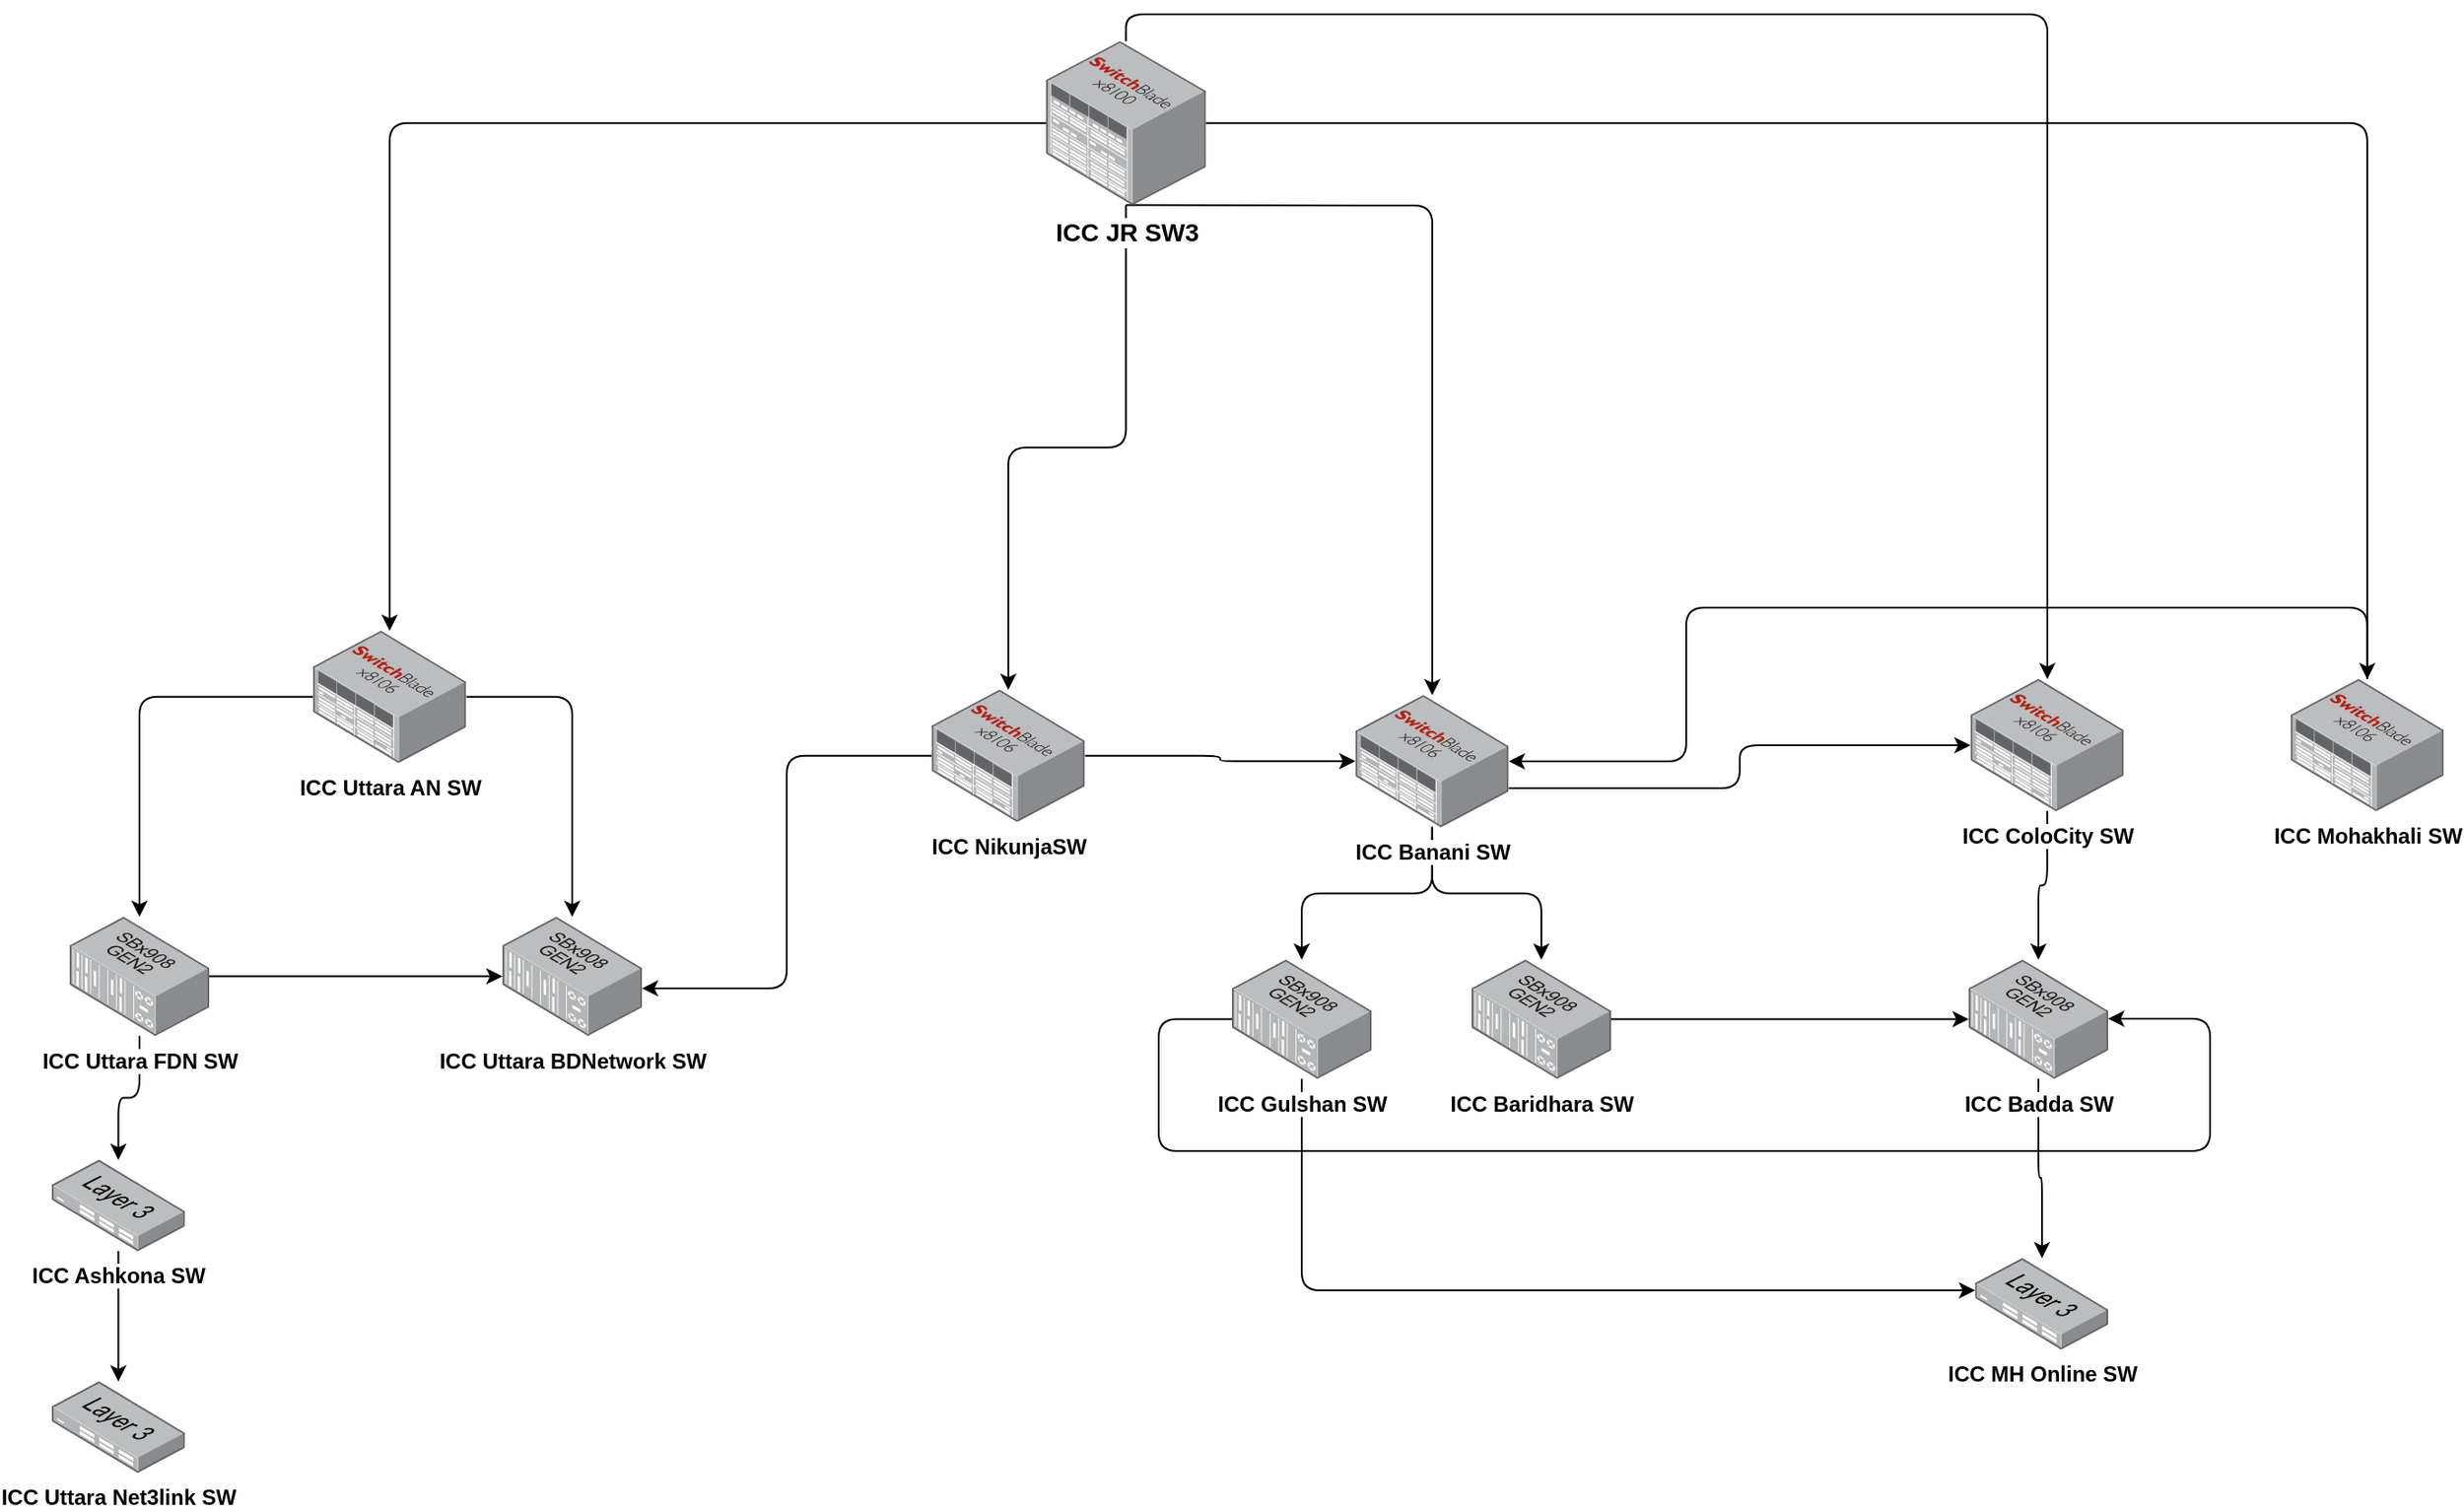 <mxfile version="24.4.13" type="github">
  <diagram name="Page-1" id="oymyzgAdMH7DhDLPlfsh">
    <mxGraphModel dx="2000" dy="1069" grid="0" gridSize="10" guides="1" tooltips="1" connect="1" arrows="1" fold="1" page="0" pageScale="1" pageWidth="850" pageHeight="1100" math="0" shadow="0">
      <root>
        <mxCell id="0" />
        <mxCell id="1" parent="0" />
        <mxCell id="rMVXhhpvCv358xQYykOc-16" style="edgeStyle=orthogonalEdgeStyle;orthogonalLoop=1;jettySize=auto;html=1;" edge="1" parent="1" source="rMVXhhpvCv358xQYykOc-1" target="rMVXhhpvCv358xQYykOc-2">
          <mxGeometry relative="1" as="geometry" />
        </mxCell>
        <mxCell id="rMVXhhpvCv358xQYykOc-22" style="edgeStyle=orthogonalEdgeStyle;orthogonalLoop=1;jettySize=auto;html=1;" edge="1" parent="1" source="rMVXhhpvCv358xQYykOc-1" target="rMVXhhpvCv358xQYykOc-3">
          <mxGeometry relative="1" as="geometry" />
        </mxCell>
        <mxCell id="rMVXhhpvCv358xQYykOc-25" style="edgeStyle=orthogonalEdgeStyle;orthogonalLoop=1;jettySize=auto;html=1;" edge="1" parent="1" source="rMVXhhpvCv358xQYykOc-1" target="rMVXhhpvCv358xQYykOc-6">
          <mxGeometry relative="1" as="geometry" />
        </mxCell>
        <mxCell id="rMVXhhpvCv358xQYykOc-26" style="edgeStyle=orthogonalEdgeStyle;orthogonalLoop=1;jettySize=auto;html=1;" edge="1" parent="1" source="rMVXhhpvCv358xQYykOc-1" target="rMVXhhpvCv358xQYykOc-4">
          <mxGeometry relative="1" as="geometry">
            <Array as="points">
              <mxPoint x="278" y="-5" />
              <mxPoint x="793" y="-5" />
            </Array>
          </mxGeometry>
        </mxCell>
        <mxCell id="rMVXhhpvCv358xQYykOc-27" style="edgeStyle=orthogonalEdgeStyle;orthogonalLoop=1;jettySize=auto;html=1;" edge="1" parent="1" source="rMVXhhpvCv358xQYykOc-1" target="rMVXhhpvCv358xQYykOc-5">
          <mxGeometry relative="1" as="geometry">
            <Array as="points">
              <mxPoint x="449" y="102" />
            </Array>
          </mxGeometry>
        </mxCell>
        <mxCell id="rMVXhhpvCv358xQYykOc-1" value="&lt;b style=&quot;&quot;&gt;&lt;font style=&quot;font-size: 14px;&quot;&gt;ICC JR SW3&lt;/font&gt;&lt;/b&gt;" style="image;points=[];aspect=fixed;html=1;align=center;shadow=0;dashed=0;image=img/lib/allied_telesis/switch/Modular_Switch_SBx8112.svg;" vertex="1" parent="1">
          <mxGeometry x="233" y="10" width="89.4" height="91.8" as="geometry" />
        </mxCell>
        <mxCell id="rMVXhhpvCv358xQYykOc-17" style="edgeStyle=orthogonalEdgeStyle;orthogonalLoop=1;jettySize=auto;html=1;" edge="1" parent="1" source="rMVXhhpvCv358xQYykOc-2" target="rMVXhhpvCv358xQYykOc-7">
          <mxGeometry relative="1" as="geometry" />
        </mxCell>
        <mxCell id="rMVXhhpvCv358xQYykOc-18" style="edgeStyle=orthogonalEdgeStyle;orthogonalLoop=1;jettySize=auto;html=1;" edge="1" parent="1" source="rMVXhhpvCv358xQYykOc-2" target="rMVXhhpvCv358xQYykOc-8">
          <mxGeometry relative="1" as="geometry" />
        </mxCell>
        <mxCell id="rMVXhhpvCv358xQYykOc-2" value="&lt;b&gt;ICC Uttara AN SW&lt;/b&gt;" style="image;points=[];aspect=fixed;html=1;align=center;shadow=0;dashed=0;image=img/lib/allied_telesis/switch/Modular_Switch_SBx8106.svg;" vertex="1" parent="1">
          <mxGeometry x="-177" y="340" width="85.8" height="73.8" as="geometry" />
        </mxCell>
        <mxCell id="rMVXhhpvCv358xQYykOc-39" style="edgeStyle=orthogonalEdgeStyle;orthogonalLoop=1;jettySize=auto;html=1;" edge="1" parent="1" source="rMVXhhpvCv358xQYykOc-3" target="rMVXhhpvCv358xQYykOc-5">
          <mxGeometry relative="1" as="geometry" />
        </mxCell>
        <mxCell id="rMVXhhpvCv358xQYykOc-3" value="&lt;b&gt;ICC NikunjaSW&lt;/b&gt;" style="image;points=[];aspect=fixed;html=1;align=center;shadow=0;dashed=0;image=img/lib/allied_telesis/switch/Modular_Switch_SBx8106.svg;" vertex="1" parent="1">
          <mxGeometry x="169" y="373" width="85.8" height="73.8" as="geometry" />
        </mxCell>
        <mxCell id="rMVXhhpvCv358xQYykOc-37" style="edgeStyle=orthogonalEdgeStyle;orthogonalLoop=1;jettySize=auto;html=1;" edge="1" parent="1" source="rMVXhhpvCv358xQYykOc-4" target="rMVXhhpvCv358xQYykOc-30">
          <mxGeometry relative="1" as="geometry" />
        </mxCell>
        <mxCell id="rMVXhhpvCv358xQYykOc-4" value="&lt;b&gt;ICC ColoCity SW&lt;/b&gt;" style="image;points=[];aspect=fixed;html=1;align=center;shadow=0;dashed=0;image=img/lib/allied_telesis/switch/Modular_Switch_SBx8106.svg;" vertex="1" parent="1">
          <mxGeometry x="750" y="367" width="85.8" height="73.8" as="geometry" />
        </mxCell>
        <mxCell id="rMVXhhpvCv358xQYykOc-33" style="edgeStyle=orthogonalEdgeStyle;orthogonalLoop=1;jettySize=auto;html=1;" edge="1" parent="1" source="rMVXhhpvCv358xQYykOc-5" target="rMVXhhpvCv358xQYykOc-28">
          <mxGeometry relative="1" as="geometry" />
        </mxCell>
        <mxCell id="rMVXhhpvCv358xQYykOc-34" style="edgeStyle=orthogonalEdgeStyle;orthogonalLoop=1;jettySize=auto;html=1;" edge="1" parent="1" source="rMVXhhpvCv358xQYykOc-5" target="rMVXhhpvCv358xQYykOc-29">
          <mxGeometry relative="1" as="geometry" />
        </mxCell>
        <mxCell id="rMVXhhpvCv358xQYykOc-43" style="edgeStyle=orthogonalEdgeStyle;orthogonalLoop=1;jettySize=auto;html=1;" edge="1" parent="1" source="rMVXhhpvCv358xQYykOc-5" target="rMVXhhpvCv358xQYykOc-4">
          <mxGeometry relative="1" as="geometry">
            <Array as="points">
              <mxPoint x="621" y="428" />
              <mxPoint x="621" y="404" />
            </Array>
          </mxGeometry>
        </mxCell>
        <mxCell id="rMVXhhpvCv358xQYykOc-5" value="&lt;b&gt;ICC Banani SW&lt;/b&gt;" style="image;points=[];aspect=fixed;html=1;align=center;shadow=0;dashed=0;image=img/lib/allied_telesis/switch/Modular_Switch_SBx8106.svg;" vertex="1" parent="1">
          <mxGeometry x="406" y="376" width="85.8" height="73.8" as="geometry" />
        </mxCell>
        <mxCell id="rMVXhhpvCv358xQYykOc-36" style="edgeStyle=orthogonalEdgeStyle;orthogonalLoop=1;jettySize=auto;html=1;" edge="1" parent="1" source="rMVXhhpvCv358xQYykOc-6" target="rMVXhhpvCv358xQYykOc-5">
          <mxGeometry relative="1" as="geometry">
            <Array as="points">
              <mxPoint x="972" y="327" />
              <mxPoint x="591" y="327" />
              <mxPoint x="591" y="413" />
            </Array>
          </mxGeometry>
        </mxCell>
        <mxCell id="rMVXhhpvCv358xQYykOc-6" value="&lt;b&gt;ICC Mohakhali SW&lt;/b&gt;" style="image;points=[];aspect=fixed;html=1;align=center;shadow=0;dashed=0;image=img/lib/allied_telesis/switch/Modular_Switch_SBx8106.svg;" vertex="1" parent="1">
          <mxGeometry x="929" y="367" width="85.8" height="73.8" as="geometry" />
        </mxCell>
        <mxCell id="rMVXhhpvCv358xQYykOc-19" style="edgeStyle=orthogonalEdgeStyle;orthogonalLoop=1;jettySize=auto;html=1;" edge="1" parent="1" source="rMVXhhpvCv358xQYykOc-7" target="rMVXhhpvCv358xQYykOc-11">
          <mxGeometry relative="1" as="geometry" />
        </mxCell>
        <mxCell id="rMVXhhpvCv358xQYykOc-46" style="edgeStyle=orthogonalEdgeStyle;orthogonalLoop=1;jettySize=auto;html=1;" edge="1" parent="1" source="rMVXhhpvCv358xQYykOc-7" target="rMVXhhpvCv358xQYykOc-8">
          <mxGeometry relative="1" as="geometry" />
        </mxCell>
        <mxCell id="rMVXhhpvCv358xQYykOc-7" value="&lt;b&gt;ICC Uttara FDN SW&lt;/b&gt;" style="image;points=[];aspect=fixed;html=1;align=center;shadow=0;dashed=0;image=img/lib/allied_telesis/switch/Modular_Switch_SXx908GEN2.svg;" vertex="1" parent="1">
          <mxGeometry x="-313" y="500" width="78" height="66.6" as="geometry" />
        </mxCell>
        <mxCell id="rMVXhhpvCv358xQYykOc-8" value="&lt;b&gt;ICC Uttara BDNetwork SW&lt;/b&gt;" style="image;points=[];aspect=fixed;html=1;align=center;shadow=0;dashed=0;image=img/lib/allied_telesis/switch/Modular_Switch_SXx908GEN2.svg;" vertex="1" parent="1">
          <mxGeometry x="-71" y="500" width="78" height="66.6" as="geometry" />
        </mxCell>
        <mxCell id="rMVXhhpvCv358xQYykOc-20" style="edgeStyle=orthogonalEdgeStyle;orthogonalLoop=1;jettySize=auto;html=1;" edge="1" parent="1" source="rMVXhhpvCv358xQYykOc-11" target="rMVXhhpvCv358xQYykOc-12">
          <mxGeometry relative="1" as="geometry" />
        </mxCell>
        <mxCell id="rMVXhhpvCv358xQYykOc-11" value="&lt;b&gt;ICC Ashkona SW&lt;/b&gt;" style="image;points=[];aspect=fixed;html=1;align=center;shadow=0;dashed=0;image=img/lib/allied_telesis/switch/Switch_24_port_L3.svg;" vertex="1" parent="1">
          <mxGeometry x="-323" y="636" width="74.4" height="51" as="geometry" />
        </mxCell>
        <mxCell id="rMVXhhpvCv358xQYykOc-12" value="&lt;b&gt;ICC Uttara Net3link SW&lt;/b&gt;" style="image;points=[];aspect=fixed;html=1;align=center;shadow=0;dashed=0;image=img/lib/allied_telesis/switch/Switch_24_port_L3.svg;" vertex="1" parent="1">
          <mxGeometry x="-323" y="760" width="74.4" height="51" as="geometry" />
        </mxCell>
        <mxCell id="rMVXhhpvCv358xQYykOc-21" style="edgeStyle=orthogonalEdgeStyle;orthogonalLoop=1;jettySize=auto;html=1;entryX=1;entryY=0.601;entryDx=0;entryDy=0;entryPerimeter=0;" edge="1" parent="1" source="rMVXhhpvCv358xQYykOc-3" target="rMVXhhpvCv358xQYykOc-8">
          <mxGeometry relative="1" as="geometry" />
        </mxCell>
        <mxCell id="rMVXhhpvCv358xQYykOc-41" style="edgeStyle=orthogonalEdgeStyle;orthogonalLoop=1;jettySize=auto;html=1;" edge="1" parent="1" source="rMVXhhpvCv358xQYykOc-28" target="rMVXhhpvCv358xQYykOc-32">
          <mxGeometry relative="1" as="geometry">
            <Array as="points">
              <mxPoint x="376" y="709" />
            </Array>
          </mxGeometry>
        </mxCell>
        <mxCell id="rMVXhhpvCv358xQYykOc-42" style="edgeStyle=orthogonalEdgeStyle;orthogonalLoop=1;jettySize=auto;html=1;" edge="1" parent="1" source="rMVXhhpvCv358xQYykOc-28" target="rMVXhhpvCv358xQYykOc-30">
          <mxGeometry relative="1" as="geometry">
            <Array as="points">
              <mxPoint x="296" y="557" />
              <mxPoint x="296" y="631" />
              <mxPoint x="884" y="631" />
              <mxPoint x="884" y="557" />
            </Array>
          </mxGeometry>
        </mxCell>
        <mxCell id="rMVXhhpvCv358xQYykOc-28" value="&lt;b&gt;ICC Gulshan SW&lt;/b&gt;" style="image;points=[];aspect=fixed;html=1;align=center;shadow=0;dashed=0;image=img/lib/allied_telesis/switch/Modular_Switch_SXx908GEN2.svg;" vertex="1" parent="1">
          <mxGeometry x="337" y="524" width="78" height="66.6" as="geometry" />
        </mxCell>
        <mxCell id="rMVXhhpvCv358xQYykOc-40" style="edgeStyle=orthogonalEdgeStyle;orthogonalLoop=1;jettySize=auto;html=1;" edge="1" parent="1" source="rMVXhhpvCv358xQYykOc-29" target="rMVXhhpvCv358xQYykOc-30">
          <mxGeometry relative="1" as="geometry" />
        </mxCell>
        <mxCell id="rMVXhhpvCv358xQYykOc-29" value="&lt;b&gt;ICC Baridhara SW&lt;/b&gt;" style="image;points=[];aspect=fixed;html=1;align=center;shadow=0;dashed=0;image=img/lib/allied_telesis/switch/Modular_Switch_SXx908GEN2.svg;" vertex="1" parent="1">
          <mxGeometry x="471" y="524" width="78" height="66.6" as="geometry" />
        </mxCell>
        <mxCell id="rMVXhhpvCv358xQYykOc-38" style="edgeStyle=orthogonalEdgeStyle;orthogonalLoop=1;jettySize=auto;html=1;" edge="1" parent="1" source="rMVXhhpvCv358xQYykOc-30" target="rMVXhhpvCv358xQYykOc-32">
          <mxGeometry relative="1" as="geometry">
            <Array as="points">
              <mxPoint x="788" y="646" />
              <mxPoint x="790" y="646" />
            </Array>
          </mxGeometry>
        </mxCell>
        <mxCell id="rMVXhhpvCv358xQYykOc-30" value="&lt;b&gt;ICC Badda SW&lt;/b&gt;" style="image;points=[];aspect=fixed;html=1;align=center;shadow=0;dashed=0;image=img/lib/allied_telesis/switch/Modular_Switch_SXx908GEN2.svg;" vertex="1" parent="1">
          <mxGeometry x="749" y="524" width="78" height="66.6" as="geometry" />
        </mxCell>
        <mxCell id="rMVXhhpvCv358xQYykOc-32" value="&lt;b&gt;ICC MH Online SW&lt;/b&gt;" style="image;points=[];aspect=fixed;html=1;align=center;shadow=0;dashed=0;image=img/lib/allied_telesis/switch/Switch_24_port_L3.svg;" vertex="1" parent="1">
          <mxGeometry x="752.6" y="691" width="74.4" height="51" as="geometry" />
        </mxCell>
      </root>
    </mxGraphModel>
  </diagram>
</mxfile>
